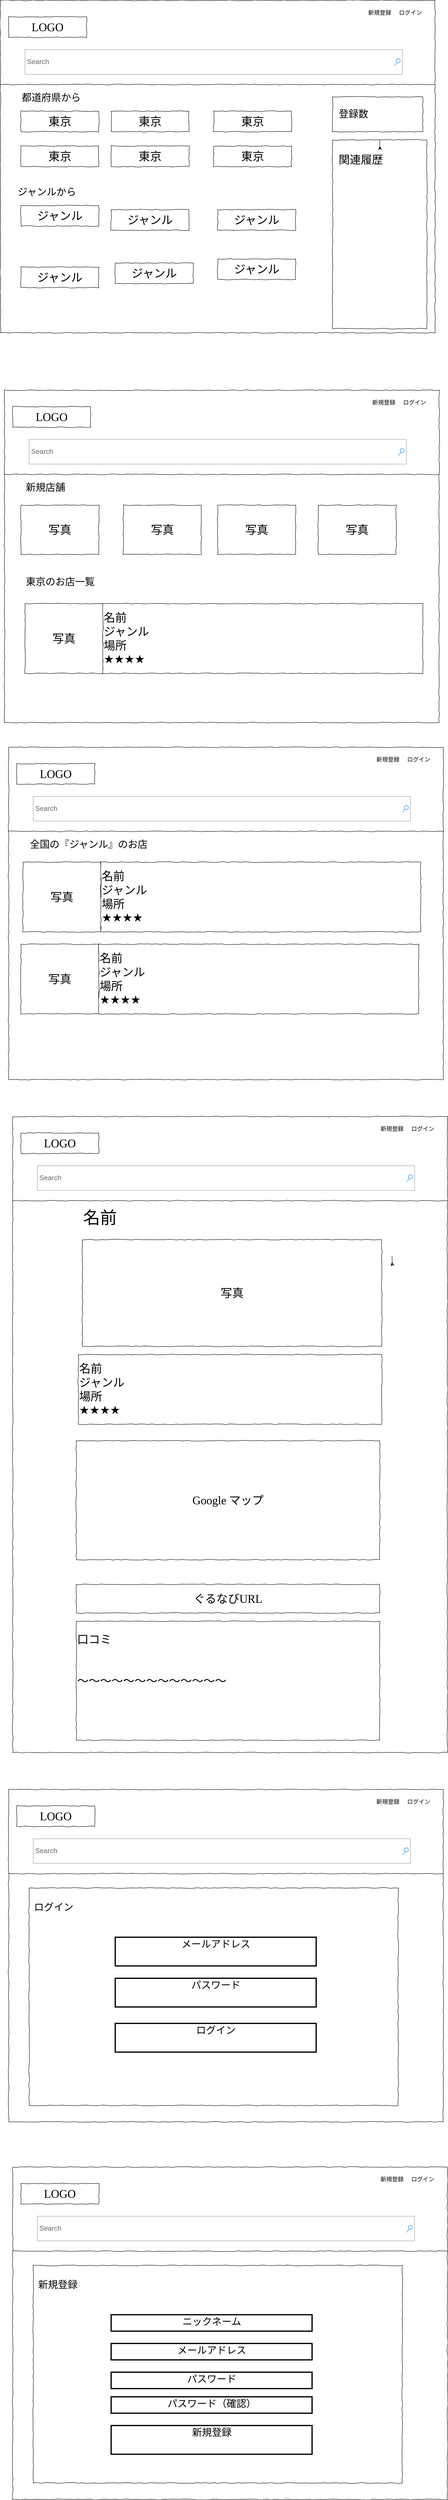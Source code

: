 <mxfile version="14.2.9" type="github">
  <diagram name="Page-1" id="c9db0220-8083-56f3-ca83-edcdcd058819">
    <mxGraphModel dx="1577" dy="1077" grid="1" gridSize="10" guides="1" tooltips="1" connect="1" arrows="1" fold="1" page="1" pageScale="1.5" pageWidth="826" pageHeight="1169" background="#ffffff" math="0" shadow="0">
      <root>
        <mxCell id="0" style=";html=1;" />
        <mxCell id="1" style=";html=1;" parent="0" />
        <mxCell id="wgmif8E4MuDyu1d7C3JI-1" value="" style="whiteSpace=wrap;html=1;rounded=0;shadow=0;labelBackgroundColor=none;strokeColor=#000000;strokeWidth=1;fillColor=none;fontFamily=Verdana;fontSize=12;fontColor=#000000;align=center;comic=1;" vertex="1" parent="1">
          <mxGeometry x="40" y="40" width="1060" height="810" as="geometry" />
        </mxCell>
        <mxCell id="wgmif8E4MuDyu1d7C3JI-2" value="LOGO" style="whiteSpace=wrap;html=1;rounded=0;shadow=0;labelBackgroundColor=none;strokeWidth=1;fontFamily=Verdana;fontSize=28;align=center;comic=1;" vertex="1" parent="1">
          <mxGeometry x="60" y="80" width="190" height="50" as="geometry" />
        </mxCell>
        <mxCell id="wgmif8E4MuDyu1d7C3JI-3" value="Search" style="strokeWidth=1;shadow=0;dashed=0;align=center;html=1;shape=mxgraph.mockup.forms.searchBox;strokeColor=#999999;mainText=;strokeColor2=#008cff;fontColor=#666666;fontSize=17;align=left;spacingLeft=3;rounded=0;labelBackgroundColor=none;comic=1;" vertex="1" parent="1">
          <mxGeometry x="100" y="160" width="920" height="60" as="geometry" />
        </mxCell>
        <mxCell id="wgmif8E4MuDyu1d7C3JI-5" value="ログイン" style="text;html=1;points=[];align=left;verticalAlign=top;spacingTop=-4;fontSize=14;fontFamily=Verdana" vertex="1" parent="1">
          <mxGeometry x="1010" y="60" width="60" height="20" as="geometry" />
        </mxCell>
        <mxCell id="wgmif8E4MuDyu1d7C3JI-9" value="" style="line;strokeWidth=1;html=1;rounded=0;shadow=0;labelBackgroundColor=none;fillColor=none;fontFamily=Verdana;fontSize=14;fontColor=#000000;align=center;comic=1;" vertex="1" parent="1">
          <mxGeometry x="40" y="240" width="1060" height="10" as="geometry" />
        </mxCell>
        <mxCell id="wgmif8E4MuDyu1d7C3JI-17" value="" style="whiteSpace=wrap;html=1;rounded=0;shadow=0;labelBackgroundColor=none;strokeWidth=1;fillColor=none;fontFamily=Verdana;fontSize=12;align=center;comic=1;" vertex="1" parent="1">
          <mxGeometry x="850" y="380" width="230" height="460" as="geometry" />
        </mxCell>
        <mxCell id="wgmif8E4MuDyu1d7C3JI-18" value="" style="whiteSpace=wrap;html=1;rounded=0;shadow=0;labelBackgroundColor=none;strokeWidth=1;fillColor=none;fontFamily=Verdana;fontSize=12;align=center;comic=1;" vertex="1" parent="1">
          <mxGeometry x="850" y="275" width="220" height="85" as="geometry" />
        </mxCell>
        <mxCell id="wgmif8E4MuDyu1d7C3JI-34" value="&lt;font style=&quot;font-size: 24px&quot;&gt;登録数&lt;br&gt;&lt;br&gt;&lt;/font&gt;" style="text;html=1;points=[];align=left;verticalAlign=top;spacingTop=-4;fontSize=14;fontFamily=Verdana" vertex="1" parent="1">
          <mxGeometry x="863" y="300" width="170" height="20" as="geometry" />
        </mxCell>
        <mxCell id="wgmif8E4MuDyu1d7C3JI-35" value="関連履歴" style="text;html=1;points=[];align=left;verticalAlign=top;spacingTop=-4;fontSize=27;fontFamily=Verdana" vertex="1" parent="1">
          <mxGeometry x="863" y="410" width="170" height="20" as="geometry" />
        </mxCell>
        <mxCell id="wgmif8E4MuDyu1d7C3JI-50" value="" style="edgeStyle=orthogonalEdgeStyle;rounded=0;orthogonalLoop=1;jettySize=auto;html=1;" edge="1" parent="1" target="wgmif8E4MuDyu1d7C3JI-40">
          <mxGeometry relative="1" as="geometry">
            <mxPoint x="965" y="380" as="sourcePoint" />
          </mxGeometry>
        </mxCell>
        <mxCell id="wgmif8E4MuDyu1d7C3JI-40" value="" style="text;html=1;points=[];align=left;verticalAlign=top;spacingTop=-4;fontSize=14;fontFamily=Verdana" vertex="1" parent="1">
          <mxGeometry x="880" y="395" width="170" height="20" as="geometry" />
        </mxCell>
        <mxCell id="wgmif8E4MuDyu1d7C3JI-41" value="新規登録" style="text;html=1;points=[];align=left;verticalAlign=top;spacingTop=-4;fontSize=14;fontFamily=Verdana" vertex="1" parent="1">
          <mxGeometry x="935" y="60" width="60" height="20" as="geometry" />
        </mxCell>
        <mxCell id="wgmif8E4MuDyu1d7C3JI-44" value="東京" style="whiteSpace=wrap;html=1;rounded=0;shadow=0;labelBackgroundColor=none;strokeWidth=1;fontFamily=Verdana;fontSize=28;align=center;comic=1;" vertex="1" parent="1">
          <mxGeometry x="90" y="310" width="190" height="50" as="geometry" />
        </mxCell>
        <mxCell id="wgmif8E4MuDyu1d7C3JI-45" value="東京" style="whiteSpace=wrap;html=1;rounded=0;shadow=0;labelBackgroundColor=none;strokeWidth=1;fontFamily=Verdana;fontSize=28;align=center;comic=1;" vertex="1" parent="1">
          <mxGeometry x="310" y="310" width="190" height="50" as="geometry" />
        </mxCell>
        <mxCell id="wgmif8E4MuDyu1d7C3JI-46" value="東京" style="whiteSpace=wrap;html=1;rounded=0;shadow=0;labelBackgroundColor=none;strokeWidth=1;fontFamily=Verdana;fontSize=28;align=center;comic=1;" vertex="1" parent="1">
          <mxGeometry x="560" y="310" width="190" height="50" as="geometry" />
        </mxCell>
        <mxCell id="wgmif8E4MuDyu1d7C3JI-47" value="東京" style="whiteSpace=wrap;html=1;rounded=0;shadow=0;labelBackgroundColor=none;strokeWidth=1;fontFamily=Verdana;fontSize=28;align=center;comic=1;" vertex="1" parent="1">
          <mxGeometry x="90" y="395" width="190" height="50" as="geometry" />
        </mxCell>
        <mxCell id="wgmif8E4MuDyu1d7C3JI-48" value="東京" style="whiteSpace=wrap;html=1;rounded=0;shadow=0;labelBackgroundColor=none;strokeWidth=1;fontFamily=Verdana;fontSize=28;align=center;comic=1;" vertex="1" parent="1">
          <mxGeometry x="310" y="395" width="190" height="50" as="geometry" />
        </mxCell>
        <mxCell id="wgmif8E4MuDyu1d7C3JI-49" value="東京" style="whiteSpace=wrap;html=1;rounded=0;shadow=0;labelBackgroundColor=none;strokeWidth=1;fontFamily=Verdana;fontSize=28;align=center;comic=1;" vertex="1" parent="1">
          <mxGeometry x="560" y="395" width="190" height="50" as="geometry" />
        </mxCell>
        <mxCell id="wgmif8E4MuDyu1d7C3JI-53" value="ジャンル" style="whiteSpace=wrap;html=1;rounded=0;shadow=0;labelBackgroundColor=none;strokeWidth=1;fontFamily=Verdana;fontSize=28;align=center;comic=1;" vertex="1" parent="1">
          <mxGeometry x="90" y="540" width="190" height="50" as="geometry" />
        </mxCell>
        <mxCell id="wgmif8E4MuDyu1d7C3JI-55" value="ジャンル" style="whiteSpace=wrap;html=1;rounded=0;shadow=0;labelBackgroundColor=none;strokeWidth=1;fontFamily=Verdana;fontSize=28;align=center;comic=1;" vertex="1" parent="1">
          <mxGeometry x="310" y="550" width="190" height="50" as="geometry" />
        </mxCell>
        <mxCell id="wgmif8E4MuDyu1d7C3JI-56" value="ジャンル" style="whiteSpace=wrap;html=1;rounded=0;shadow=0;labelBackgroundColor=none;strokeWidth=1;fontFamily=Verdana;fontSize=28;align=center;comic=1;" vertex="1" parent="1">
          <mxGeometry x="570" y="550" width="190" height="50" as="geometry" />
        </mxCell>
        <mxCell id="wgmif8E4MuDyu1d7C3JI-57" value="ジャンル" style="whiteSpace=wrap;html=1;rounded=0;shadow=0;labelBackgroundColor=none;strokeWidth=1;fontFamily=Verdana;fontSize=28;align=center;comic=1;" vertex="1" parent="1">
          <mxGeometry x="570" y="670" width="190" height="50" as="geometry" />
        </mxCell>
        <mxCell id="wgmif8E4MuDyu1d7C3JI-58" value="ジャンル" style="whiteSpace=wrap;html=1;rounded=0;shadow=0;labelBackgroundColor=none;strokeWidth=1;fontFamily=Verdana;fontSize=28;align=center;comic=1;" vertex="1" parent="1">
          <mxGeometry x="320" y="680" width="190" height="50" as="geometry" />
        </mxCell>
        <mxCell id="wgmif8E4MuDyu1d7C3JI-59" value="ジャンル" style="whiteSpace=wrap;html=1;rounded=0;shadow=0;labelBackgroundColor=none;strokeWidth=1;fontFamily=Verdana;fontSize=28;align=center;comic=1;" vertex="1" parent="1">
          <mxGeometry x="90" y="690" width="190" height="50" as="geometry" />
        </mxCell>
        <mxCell id="wgmif8E4MuDyu1d7C3JI-60" value="&lt;font style=&quot;font-size: 24px&quot;&gt;都道府県から&lt;br&gt;&lt;/font&gt;" style="text;html=1;points=[];align=left;verticalAlign=top;spacingTop=-4;fontSize=14;fontFamily=Verdana" vertex="1" parent="1">
          <mxGeometry x="90" y="260" width="170" height="20" as="geometry" />
        </mxCell>
        <mxCell id="wgmif8E4MuDyu1d7C3JI-61" value="&lt;font style=&quot;font-size: 24px&quot;&gt;ジャンルから&lt;br&gt;&lt;/font&gt;" style="text;html=1;points=[];align=left;verticalAlign=top;spacingTop=-4;fontSize=14;fontFamily=Verdana" vertex="1" parent="1">
          <mxGeometry x="80" y="490" width="170" height="20" as="geometry" />
        </mxCell>
        <mxCell id="wgmif8E4MuDyu1d7C3JI-62" value="" style="whiteSpace=wrap;html=1;rounded=0;shadow=0;labelBackgroundColor=none;strokeColor=#000000;strokeWidth=1;fillColor=none;fontFamily=Verdana;fontSize=12;fontColor=#000000;align=center;comic=1;" vertex="1" parent="1">
          <mxGeometry x="50" y="990" width="1060" height="810" as="geometry" />
        </mxCell>
        <mxCell id="wgmif8E4MuDyu1d7C3JI-63" value="LOGO" style="whiteSpace=wrap;html=1;rounded=0;shadow=0;labelBackgroundColor=none;strokeWidth=1;fontFamily=Verdana;fontSize=28;align=center;comic=1;" vertex="1" parent="1">
          <mxGeometry x="70" y="1030" width="190" height="50" as="geometry" />
        </mxCell>
        <mxCell id="wgmif8E4MuDyu1d7C3JI-64" value="Search" style="strokeWidth=1;shadow=0;dashed=0;align=center;html=1;shape=mxgraph.mockup.forms.searchBox;strokeColor=#999999;mainText=;strokeColor2=#008cff;fontColor=#666666;fontSize=17;align=left;spacingLeft=3;rounded=0;labelBackgroundColor=none;comic=1;" vertex="1" parent="1">
          <mxGeometry x="110" y="1110" width="920" height="60" as="geometry" />
        </mxCell>
        <mxCell id="wgmif8E4MuDyu1d7C3JI-65" value="ログイン" style="text;html=1;points=[];align=left;verticalAlign=top;spacingTop=-4;fontSize=14;fontFamily=Verdana" vertex="1" parent="1">
          <mxGeometry x="1020" y="1010" width="60" height="20" as="geometry" />
        </mxCell>
        <mxCell id="wgmif8E4MuDyu1d7C3JI-66" value="" style="line;strokeWidth=1;html=1;rounded=0;shadow=0;labelBackgroundColor=none;fillColor=none;fontFamily=Verdana;fontSize=14;fontColor=#000000;align=center;comic=1;" vertex="1" parent="1">
          <mxGeometry x="50" y="1190" width="1060" height="10" as="geometry" />
        </mxCell>
        <mxCell id="wgmif8E4MuDyu1d7C3JI-71" value="" style="edgeStyle=orthogonalEdgeStyle;rounded=0;orthogonalLoop=1;jettySize=auto;html=1;" edge="1" target="wgmif8E4MuDyu1d7C3JI-72" parent="1">
          <mxGeometry relative="1" as="geometry">
            <mxPoint x="975" y="1330" as="sourcePoint" />
          </mxGeometry>
        </mxCell>
        <mxCell id="wgmif8E4MuDyu1d7C3JI-72" value="" style="text;html=1;points=[];align=left;verticalAlign=top;spacingTop=-4;fontSize=14;fontFamily=Verdana" vertex="1" parent="1">
          <mxGeometry x="890" y="1345" width="170" height="20" as="geometry" />
        </mxCell>
        <mxCell id="wgmif8E4MuDyu1d7C3JI-73" value="新規登録" style="text;html=1;points=[];align=left;verticalAlign=top;spacingTop=-4;fontSize=14;fontFamily=Verdana" vertex="1" parent="1">
          <mxGeometry x="945" y="1010" width="60" height="20" as="geometry" />
        </mxCell>
        <mxCell id="wgmif8E4MuDyu1d7C3JI-76" value="写真" style="whiteSpace=wrap;html=1;rounded=0;shadow=0;labelBackgroundColor=none;strokeWidth=1;fontFamily=Verdana;fontSize=28;align=center;comic=1;" vertex="1" parent="1">
          <mxGeometry x="570" y="1270" width="190" height="120" as="geometry" />
        </mxCell>
        <mxCell id="wgmif8E4MuDyu1d7C3JI-80" value="写真" style="whiteSpace=wrap;html=1;rounded=0;shadow=0;labelBackgroundColor=none;strokeWidth=1;fontFamily=Verdana;fontSize=28;align=center;comic=1;" vertex="1" parent="1">
          <mxGeometry x="100" y="1510" width="190" height="170" as="geometry" />
        </mxCell>
        <mxCell id="wgmif8E4MuDyu1d7C3JI-86" value="&lt;font style=&quot;font-size: 24px&quot;&gt;新規店舗&lt;br&gt;&lt;/font&gt;" style="text;html=1;points=[];align=left;verticalAlign=top;spacingTop=-4;fontSize=14;fontFamily=Verdana" vertex="1" parent="1">
          <mxGeometry x="100" y="1210" width="170" height="20" as="geometry" />
        </mxCell>
        <mxCell id="wgmif8E4MuDyu1d7C3JI-88" value="写真" style="whiteSpace=wrap;html=1;rounded=0;shadow=0;labelBackgroundColor=none;strokeWidth=1;fontFamily=Verdana;fontSize=28;align=center;comic=1;" vertex="1" parent="1">
          <mxGeometry x="815" y="1270" width="190" height="120" as="geometry" />
        </mxCell>
        <mxCell id="wgmif8E4MuDyu1d7C3JI-89" value="写真" style="whiteSpace=wrap;html=1;rounded=0;shadow=0;labelBackgroundColor=none;strokeWidth=1;fontFamily=Verdana;fontSize=28;align=center;comic=1;" vertex="1" parent="1">
          <mxGeometry x="340" y="1270" width="190" height="120" as="geometry" />
        </mxCell>
        <mxCell id="wgmif8E4MuDyu1d7C3JI-90" value="写真" style="whiteSpace=wrap;html=1;rounded=0;shadow=0;labelBackgroundColor=none;strokeWidth=1;fontFamily=Verdana;fontSize=28;align=center;comic=1;" vertex="1" parent="1">
          <mxGeometry x="90" y="1270" width="190" height="120" as="geometry" />
        </mxCell>
        <mxCell id="wgmif8E4MuDyu1d7C3JI-91" value="&lt;font style=&quot;font-size: 24px&quot;&gt;東京のお店一覧&lt;br&gt;&lt;/font&gt;" style="text;html=1;points=[];align=left;verticalAlign=top;spacingTop=-4;fontSize=14;fontFamily=Verdana" vertex="1" parent="1">
          <mxGeometry x="100" y="1440" width="170" height="20" as="geometry" />
        </mxCell>
        <mxCell id="wgmif8E4MuDyu1d7C3JI-92" value="名前&lt;br&gt;ジャンル&lt;br&gt;場所&lt;br&gt;★★★★" style="whiteSpace=wrap;html=1;rounded=0;shadow=0;labelBackgroundColor=none;strokeWidth=1;fontFamily=Verdana;fontSize=28;align=left;comic=1;" vertex="1" parent="1">
          <mxGeometry x="290" y="1510" width="780" height="170" as="geometry" />
        </mxCell>
        <mxCell id="wgmif8E4MuDyu1d7C3JI-93" value="" style="whiteSpace=wrap;html=1;rounded=0;shadow=0;labelBackgroundColor=none;strokeColor=#000000;strokeWidth=1;fillColor=none;fontFamily=Verdana;fontSize=12;fontColor=#000000;align=center;comic=1;" vertex="1" parent="1">
          <mxGeometry x="60" y="1860" width="1060" height="810" as="geometry" />
        </mxCell>
        <mxCell id="wgmif8E4MuDyu1d7C3JI-94" value="LOGO" style="whiteSpace=wrap;html=1;rounded=0;shadow=0;labelBackgroundColor=none;strokeWidth=1;fontFamily=Verdana;fontSize=28;align=center;comic=1;" vertex="1" parent="1">
          <mxGeometry x="80" y="1900" width="190" height="50" as="geometry" />
        </mxCell>
        <mxCell id="wgmif8E4MuDyu1d7C3JI-95" value="Search" style="strokeWidth=1;shadow=0;dashed=0;align=center;html=1;shape=mxgraph.mockup.forms.searchBox;strokeColor=#999999;mainText=;strokeColor2=#008cff;fontColor=#666666;fontSize=17;align=left;spacingLeft=3;rounded=0;labelBackgroundColor=none;comic=1;" vertex="1" parent="1">
          <mxGeometry x="120" y="1980" width="920" height="60" as="geometry" />
        </mxCell>
        <mxCell id="wgmif8E4MuDyu1d7C3JI-96" value="ログイン" style="text;html=1;points=[];align=left;verticalAlign=top;spacingTop=-4;fontSize=14;fontFamily=Verdana" vertex="1" parent="1">
          <mxGeometry x="1030" y="1880" width="60" height="20" as="geometry" />
        </mxCell>
        <mxCell id="wgmif8E4MuDyu1d7C3JI-97" value="" style="line;strokeWidth=1;html=1;rounded=0;shadow=0;labelBackgroundColor=none;fillColor=none;fontFamily=Verdana;fontSize=14;fontColor=#000000;align=center;comic=1;" vertex="1" parent="1">
          <mxGeometry x="60" y="2060" width="1060" height="10" as="geometry" />
        </mxCell>
        <mxCell id="wgmif8E4MuDyu1d7C3JI-98" value="" style="edgeStyle=orthogonalEdgeStyle;rounded=0;orthogonalLoop=1;jettySize=auto;html=1;" edge="1" target="wgmif8E4MuDyu1d7C3JI-99" parent="1">
          <mxGeometry relative="1" as="geometry">
            <mxPoint x="985" y="2200" as="sourcePoint" />
          </mxGeometry>
        </mxCell>
        <mxCell id="wgmif8E4MuDyu1d7C3JI-99" value="" style="text;html=1;points=[];align=left;verticalAlign=top;spacingTop=-4;fontSize=14;fontFamily=Verdana" vertex="1" parent="1">
          <mxGeometry x="900" y="2215" width="170" height="20" as="geometry" />
        </mxCell>
        <mxCell id="wgmif8E4MuDyu1d7C3JI-100" value="新規登録" style="text;html=1;points=[];align=left;verticalAlign=top;spacingTop=-4;fontSize=14;fontFamily=Verdana" vertex="1" parent="1">
          <mxGeometry x="955" y="1880" width="60" height="20" as="geometry" />
        </mxCell>
        <mxCell id="wgmif8E4MuDyu1d7C3JI-102" value="写真" style="whiteSpace=wrap;html=1;rounded=0;shadow=0;labelBackgroundColor=none;strokeWidth=1;fontFamily=Verdana;fontSize=28;align=center;comic=1;" vertex="1" parent="1">
          <mxGeometry x="95" y="2140" width="190" height="170" as="geometry" />
        </mxCell>
        <mxCell id="wgmif8E4MuDyu1d7C3JI-103" value="&lt;font style=&quot;font-size: 24px&quot;&gt;全国の『ジャンル』のお店&lt;br&gt;&lt;/font&gt;" style="text;html=1;points=[];align=left;verticalAlign=top;spacingTop=-4;fontSize=14;fontFamily=Verdana" vertex="1" parent="1">
          <mxGeometry x="110" y="2080" width="170" height="20" as="geometry" />
        </mxCell>
        <mxCell id="wgmif8E4MuDyu1d7C3JI-108" value="名前&lt;br&gt;ジャンル&lt;br&gt;場所&lt;br&gt;★★★★" style="whiteSpace=wrap;html=1;rounded=0;shadow=0;labelBackgroundColor=none;strokeWidth=1;fontFamily=Verdana;fontSize=28;align=left;comic=1;" vertex="1" parent="1">
          <mxGeometry x="285" y="2140" width="780" height="170" as="geometry" />
        </mxCell>
        <mxCell id="wgmif8E4MuDyu1d7C3JI-111" value="写真" style="whiteSpace=wrap;html=1;rounded=0;shadow=0;labelBackgroundColor=none;strokeWidth=1;fontFamily=Verdana;fontSize=28;align=center;comic=1;" vertex="1" parent="1">
          <mxGeometry x="90" y="2340" width="190" height="170" as="geometry" />
        </mxCell>
        <mxCell id="wgmif8E4MuDyu1d7C3JI-112" value="名前&lt;br&gt;ジャンル&lt;br&gt;場所&lt;br&gt;★★★★" style="whiteSpace=wrap;html=1;rounded=0;shadow=0;labelBackgroundColor=none;strokeWidth=1;fontFamily=Verdana;fontSize=28;align=left;comic=1;" vertex="1" parent="1">
          <mxGeometry x="280" y="2340" width="780" height="170" as="geometry" />
        </mxCell>
        <mxCell id="wgmif8E4MuDyu1d7C3JI-126" value="" style="whiteSpace=wrap;html=1;rounded=0;shadow=0;labelBackgroundColor=none;strokeColor=#000000;strokeWidth=1;fillColor=none;fontFamily=Verdana;fontSize=12;fontColor=#000000;align=center;comic=1;" vertex="1" parent="1">
          <mxGeometry x="70" y="2760" width="1060" height="1550" as="geometry" />
        </mxCell>
        <mxCell id="wgmif8E4MuDyu1d7C3JI-127" value="LOGO" style="whiteSpace=wrap;html=1;rounded=0;shadow=0;labelBackgroundColor=none;strokeWidth=1;fontFamily=Verdana;fontSize=28;align=center;comic=1;" vertex="1" parent="1">
          <mxGeometry x="90" y="2800" width="190" height="50" as="geometry" />
        </mxCell>
        <mxCell id="wgmif8E4MuDyu1d7C3JI-128" value="Search" style="strokeWidth=1;shadow=0;dashed=0;align=center;html=1;shape=mxgraph.mockup.forms.searchBox;strokeColor=#999999;mainText=;strokeColor2=#008cff;fontColor=#666666;fontSize=17;align=left;spacingLeft=3;rounded=0;labelBackgroundColor=none;comic=1;" vertex="1" parent="1">
          <mxGeometry x="130" y="2880" width="920" height="60" as="geometry" />
        </mxCell>
        <mxCell id="wgmif8E4MuDyu1d7C3JI-129" value="ログイン" style="text;html=1;points=[];align=left;verticalAlign=top;spacingTop=-4;fontSize=14;fontFamily=Verdana" vertex="1" parent="1">
          <mxGeometry x="1040" y="2780" width="60" height="20" as="geometry" />
        </mxCell>
        <mxCell id="wgmif8E4MuDyu1d7C3JI-130" value="" style="line;strokeWidth=1;html=1;rounded=0;shadow=0;labelBackgroundColor=none;fillColor=none;fontFamily=Verdana;fontSize=14;fontColor=#000000;align=center;comic=1;" vertex="1" parent="1">
          <mxGeometry x="70" y="2960" width="1060" height="10" as="geometry" />
        </mxCell>
        <mxCell id="wgmif8E4MuDyu1d7C3JI-131" value="" style="edgeStyle=orthogonalEdgeStyle;rounded=0;orthogonalLoop=1;jettySize=auto;html=1;" edge="1" target="wgmif8E4MuDyu1d7C3JI-132" parent="1">
          <mxGeometry relative="1" as="geometry">
            <mxPoint x="995" y="3100" as="sourcePoint" />
          </mxGeometry>
        </mxCell>
        <mxCell id="wgmif8E4MuDyu1d7C3JI-132" value="" style="text;html=1;points=[];align=left;verticalAlign=top;spacingTop=-4;fontSize=14;fontFamily=Verdana" vertex="1" parent="1">
          <mxGeometry x="910" y="3115" width="170" height="20" as="geometry" />
        </mxCell>
        <mxCell id="wgmif8E4MuDyu1d7C3JI-133" value="新規登録" style="text;html=1;points=[];align=left;verticalAlign=top;spacingTop=-4;fontSize=14;fontFamily=Verdana" vertex="1" parent="1">
          <mxGeometry x="965" y="2780" width="60" height="20" as="geometry" />
        </mxCell>
        <mxCell id="wgmif8E4MuDyu1d7C3JI-134" value="写真" style="whiteSpace=wrap;html=1;rounded=0;shadow=0;labelBackgroundColor=none;strokeWidth=1;fontFamily=Verdana;fontSize=28;align=center;comic=1;" vertex="1" parent="1">
          <mxGeometry x="240" y="3060" width="730" height="260" as="geometry" />
        </mxCell>
        <mxCell id="wgmif8E4MuDyu1d7C3JI-135" value="&lt;font style=&quot;font-size: 41px&quot;&gt;名前&lt;br&gt;&lt;/font&gt;" style="text;html=1;points=[];align=left;verticalAlign=top;spacingTop=-4;fontSize=14;fontFamily=Verdana" vertex="1" parent="1">
          <mxGeometry x="240" y="2980" width="170" height="20" as="geometry" />
        </mxCell>
        <mxCell id="wgmif8E4MuDyu1d7C3JI-136" value="名前&lt;br&gt;ジャンル&lt;br&gt;場所&lt;br&gt;★★★★" style="whiteSpace=wrap;html=1;rounded=0;shadow=0;labelBackgroundColor=none;strokeWidth=1;fontFamily=Verdana;fontSize=28;align=left;comic=1;" vertex="1" parent="1">
          <mxGeometry x="230" y="3340" width="740" height="170" as="geometry" />
        </mxCell>
        <mxCell id="wgmif8E4MuDyu1d7C3JI-139" value="Google マップ" style="whiteSpace=wrap;html=1;rounded=0;shadow=0;labelBackgroundColor=none;strokeWidth=1;fontFamily=Verdana;fontSize=28;align=center;comic=1;" vertex="1" parent="1">
          <mxGeometry x="225" y="3550" width="740" height="290" as="geometry" />
        </mxCell>
        <mxCell id="wgmif8E4MuDyu1d7C3JI-140" value="ぐるなびURL" style="whiteSpace=wrap;html=1;rounded=0;shadow=0;labelBackgroundColor=none;strokeWidth=1;fontFamily=Verdana;fontSize=28;align=center;comic=1;" vertex="1" parent="1">
          <mxGeometry x="225" y="3900" width="740" height="70" as="geometry" />
        </mxCell>
        <mxCell id="wgmif8E4MuDyu1d7C3JI-141" value="&lt;div&gt;&lt;span&gt;口コミ&lt;/span&gt;&lt;/div&gt;&lt;div&gt;&lt;span&gt;&lt;br&gt;&lt;/span&gt;&lt;/div&gt;&lt;div&gt;&lt;span&gt;&lt;br&gt;&lt;/span&gt;&lt;/div&gt;&lt;div&gt;&lt;span&gt;〜〜〜〜〜〜〜〜〜〜〜〜〜&lt;/span&gt;&lt;/div&gt;&lt;div&gt;&lt;span&gt;&lt;br&gt;&lt;/span&gt;&lt;/div&gt;&lt;div&gt;&lt;span&gt;&lt;br&gt;&lt;/span&gt;&lt;/div&gt;&lt;div&gt;&lt;span&gt;&lt;br&gt;&lt;/span&gt;&lt;/div&gt;" style="whiteSpace=wrap;html=1;rounded=0;shadow=0;labelBackgroundColor=none;strokeWidth=1;fontFamily=Verdana;fontSize=28;align=left;comic=1;" vertex="1" parent="1">
          <mxGeometry x="225" y="3990" width="740" height="290" as="geometry" />
        </mxCell>
        <mxCell id="wgmif8E4MuDyu1d7C3JI-142" value="" style="whiteSpace=wrap;html=1;rounded=0;shadow=0;labelBackgroundColor=none;strokeColor=#000000;strokeWidth=1;fillColor=none;fontFamily=Verdana;fontSize=12;fontColor=#000000;align=center;comic=1;" vertex="1" parent="1">
          <mxGeometry x="60" y="4400" width="1060" height="810" as="geometry" />
        </mxCell>
        <mxCell id="wgmif8E4MuDyu1d7C3JI-143" value="LOGO" style="whiteSpace=wrap;html=1;rounded=0;shadow=0;labelBackgroundColor=none;strokeWidth=1;fontFamily=Verdana;fontSize=28;align=center;comic=1;" vertex="1" parent="1">
          <mxGeometry x="80" y="4440" width="190" height="50" as="geometry" />
        </mxCell>
        <mxCell id="wgmif8E4MuDyu1d7C3JI-144" value="Search" style="strokeWidth=1;shadow=0;dashed=0;align=center;html=1;shape=mxgraph.mockup.forms.searchBox;strokeColor=#999999;mainText=;strokeColor2=#008cff;fontColor=#666666;fontSize=17;align=left;spacingLeft=3;rounded=0;labelBackgroundColor=none;comic=1;" vertex="1" parent="1">
          <mxGeometry x="120" y="4520" width="920" height="60" as="geometry" />
        </mxCell>
        <mxCell id="wgmif8E4MuDyu1d7C3JI-145" value="ログイン" style="text;html=1;points=[];align=left;verticalAlign=top;spacingTop=-4;fontSize=14;fontFamily=Verdana" vertex="1" parent="1">
          <mxGeometry x="1030" y="4420" width="60" height="20" as="geometry" />
        </mxCell>
        <mxCell id="wgmif8E4MuDyu1d7C3JI-146" value="" style="line;strokeWidth=1;html=1;rounded=0;shadow=0;labelBackgroundColor=none;fillColor=none;fontFamily=Verdana;fontSize=14;fontColor=#000000;align=center;comic=1;" vertex="1" parent="1">
          <mxGeometry x="60" y="4600" width="1060" height="10" as="geometry" />
        </mxCell>
        <mxCell id="wgmif8E4MuDyu1d7C3JI-151" value="" style="edgeStyle=orthogonalEdgeStyle;rounded=0;orthogonalLoop=1;jettySize=auto;html=1;" edge="1" parent="1">
          <mxGeometry relative="1" as="geometry">
            <mxPoint x="985" y="4740" as="sourcePoint" />
            <mxPoint x="985" y="4755" as="targetPoint" />
          </mxGeometry>
        </mxCell>
        <mxCell id="wgmif8E4MuDyu1d7C3JI-153" value="新規登録" style="text;html=1;points=[];align=left;verticalAlign=top;spacingTop=-4;fontSize=14;fontFamily=Verdana" vertex="1" parent="1">
          <mxGeometry x="955" y="4420" width="60" height="20" as="geometry" />
        </mxCell>
        <mxCell id="wgmif8E4MuDyu1d7C3JI-154" value="" style="whiteSpace=wrap;html=1;rounded=0;shadow=0;labelBackgroundColor=none;strokeWidth=1;fontFamily=Verdana;fontSize=28;align=left;comic=1;" vertex="1" parent="1">
          <mxGeometry x="110" y="4640" width="900" height="530" as="geometry" />
        </mxCell>
        <mxCell id="wgmif8E4MuDyu1d7C3JI-168" value="&lt;font style=&quot;font-size: 24px&quot;&gt;ログイン&lt;br&gt;&lt;/font&gt;" style="text;html=1;points=[];align=left;verticalAlign=top;spacingTop=-4;fontSize=14;fontFamily=Verdana" vertex="1" parent="1">
          <mxGeometry x="120" y="4670" width="170" height="20" as="geometry" />
        </mxCell>
        <mxCell id="wgmif8E4MuDyu1d7C3JI-169" value="&lt;div&gt;&lt;span style=&quot;font-size: 24px&quot;&gt;メールアドレス&lt;/span&gt;&lt;/div&gt;" style="text;html=1;points=[];align=center;verticalAlign=top;spacingTop=-4;fontSize=14;fontFamily=Verdana;strokeColor=#000000;strokeWidth=3;" vertex="1" parent="1">
          <mxGeometry x="320" y="4760" width="490" height="70" as="geometry" />
        </mxCell>
        <mxCell id="wgmif8E4MuDyu1d7C3JI-170" value="&lt;span style=&quot;font-size: 24px&quot;&gt;パスワード&lt;/span&gt;" style="text;html=1;points=[];align=center;verticalAlign=top;spacingTop=-4;fontSize=14;fontFamily=Verdana;strokeColor=#000000;strokeWidth=3;" vertex="1" parent="1">
          <mxGeometry x="320" y="4860" width="490" height="70" as="geometry" />
        </mxCell>
        <mxCell id="wgmif8E4MuDyu1d7C3JI-171" value="&lt;span style=&quot;font-size: 24px&quot;&gt;ログイン&lt;/span&gt;" style="text;html=1;points=[];align=center;verticalAlign=top;spacingTop=-4;fontSize=14;fontFamily=Verdana;strokeColor=#000000;strokeWidth=3;" vertex="1" parent="1">
          <mxGeometry x="320" y="4970" width="490" height="70" as="geometry" />
        </mxCell>
        <mxCell id="wgmif8E4MuDyu1d7C3JI-173" value="" style="whiteSpace=wrap;html=1;rounded=0;shadow=0;labelBackgroundColor=none;strokeColor=#000000;strokeWidth=1;fillColor=none;fontFamily=Verdana;fontSize=12;fontColor=#000000;align=center;comic=1;" vertex="1" parent="1">
          <mxGeometry x="70" y="5320" width="1060" height="810" as="geometry" />
        </mxCell>
        <mxCell id="wgmif8E4MuDyu1d7C3JI-174" value="LOGO" style="whiteSpace=wrap;html=1;rounded=0;shadow=0;labelBackgroundColor=none;strokeWidth=1;fontFamily=Verdana;fontSize=28;align=center;comic=1;" vertex="1" parent="1">
          <mxGeometry x="90" y="5360" width="190" height="50" as="geometry" />
        </mxCell>
        <mxCell id="wgmif8E4MuDyu1d7C3JI-175" value="Search" style="strokeWidth=1;shadow=0;dashed=0;align=center;html=1;shape=mxgraph.mockup.forms.searchBox;strokeColor=#999999;mainText=;strokeColor2=#008cff;fontColor=#666666;fontSize=17;align=left;spacingLeft=3;rounded=0;labelBackgroundColor=none;comic=1;" vertex="1" parent="1">
          <mxGeometry x="130" y="5440" width="920" height="60" as="geometry" />
        </mxCell>
        <mxCell id="wgmif8E4MuDyu1d7C3JI-176" value="ログイン" style="text;html=1;points=[];align=left;verticalAlign=top;spacingTop=-4;fontSize=14;fontFamily=Verdana" vertex="1" parent="1">
          <mxGeometry x="1040" y="5340" width="60" height="20" as="geometry" />
        </mxCell>
        <mxCell id="wgmif8E4MuDyu1d7C3JI-177" value="" style="line;strokeWidth=1;html=1;rounded=0;shadow=0;labelBackgroundColor=none;fillColor=none;fontFamily=Verdana;fontSize=14;fontColor=#000000;align=center;comic=1;" vertex="1" parent="1">
          <mxGeometry x="70" y="5520" width="1060" height="10" as="geometry" />
        </mxCell>
        <mxCell id="wgmif8E4MuDyu1d7C3JI-178" value="" style="edgeStyle=orthogonalEdgeStyle;rounded=0;orthogonalLoop=1;jettySize=auto;html=1;" edge="1" parent="1">
          <mxGeometry relative="1" as="geometry">
            <mxPoint x="995" y="5660" as="sourcePoint" />
            <mxPoint x="995" y="5675" as="targetPoint" />
          </mxGeometry>
        </mxCell>
        <mxCell id="wgmif8E4MuDyu1d7C3JI-179" value="新規登録" style="text;html=1;points=[];align=left;verticalAlign=top;spacingTop=-4;fontSize=14;fontFamily=Verdana" vertex="1" parent="1">
          <mxGeometry x="965" y="5340" width="60" height="20" as="geometry" />
        </mxCell>
        <mxCell id="wgmif8E4MuDyu1d7C3JI-180" value="" style="whiteSpace=wrap;html=1;rounded=0;shadow=0;labelBackgroundColor=none;strokeWidth=1;fontFamily=Verdana;fontSize=28;align=left;comic=1;" vertex="1" parent="1">
          <mxGeometry x="120" y="5560" width="900" height="530" as="geometry" />
        </mxCell>
        <mxCell id="wgmif8E4MuDyu1d7C3JI-181" value="&lt;font style=&quot;font-size: 24px&quot;&gt;新規登録&lt;br&gt;&lt;/font&gt;" style="text;html=1;points=[];align=left;verticalAlign=top;spacingTop=-4;fontSize=14;fontFamily=Verdana" vertex="1" parent="1">
          <mxGeometry x="130" y="5590" width="170" height="20" as="geometry" />
        </mxCell>
        <mxCell id="wgmif8E4MuDyu1d7C3JI-182" value="&lt;div&gt;&lt;span style=&quot;font-size: 24px&quot;&gt;メールアドレス&lt;/span&gt;&lt;/div&gt;" style="text;html=1;points=[];align=center;verticalAlign=top;spacingTop=-4;fontSize=14;fontFamily=Verdana;strokeColor=#000000;strokeWidth=3;" vertex="1" parent="1">
          <mxGeometry x="310" y="5750" width="490" height="40" as="geometry" />
        </mxCell>
        <mxCell id="wgmif8E4MuDyu1d7C3JI-183" value="&lt;span style=&quot;font-size: 24px&quot;&gt;パスワード&lt;/span&gt;" style="text;html=1;points=[];align=center;verticalAlign=top;spacingTop=-4;fontSize=14;fontFamily=Verdana;strokeColor=#000000;strokeWidth=3;" vertex="1" parent="1">
          <mxGeometry x="310" y="5820" width="490" height="40" as="geometry" />
        </mxCell>
        <mxCell id="wgmif8E4MuDyu1d7C3JI-184" value="&lt;span style=&quot;font-size: 24px&quot;&gt;新規登録&lt;/span&gt;" style="text;html=1;points=[];align=center;verticalAlign=top;spacingTop=-4;fontSize=14;fontFamily=Verdana;strokeColor=#000000;strokeWidth=3;" vertex="1" parent="1">
          <mxGeometry x="310" y="5950" width="490" height="70" as="geometry" />
        </mxCell>
        <mxCell id="wgmif8E4MuDyu1d7C3JI-185" value="&lt;span style=&quot;font-size: 24px&quot;&gt;ニックネーム&lt;/span&gt;" style="text;html=1;points=[];align=center;verticalAlign=top;spacingTop=-4;fontSize=14;fontFamily=Verdana;strokeColor=#000000;strokeWidth=3;" vertex="1" parent="1">
          <mxGeometry x="310" y="5680" width="490" height="40" as="geometry" />
        </mxCell>
        <mxCell id="wgmif8E4MuDyu1d7C3JI-186" value="&lt;span style=&quot;font-size: 24px&quot;&gt;パスワード（確認）&lt;/span&gt;" style="text;html=1;points=[];align=center;verticalAlign=top;spacingTop=-4;fontSize=14;fontFamily=Verdana;strokeColor=#000000;strokeWidth=3;" vertex="1" parent="1">
          <mxGeometry x="310" y="5880" width="490" height="40" as="geometry" />
        </mxCell>
      </root>
    </mxGraphModel>
  </diagram>
</mxfile>
